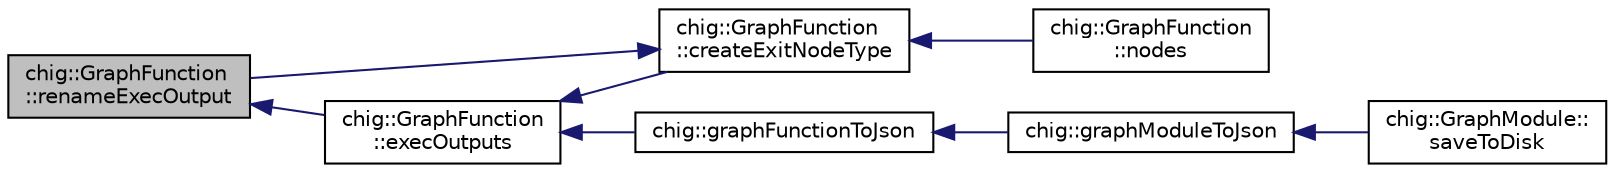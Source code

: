 digraph "chig::GraphFunction::renameExecOutput"
{
 // INTERACTIVE_SVG=YES
  edge [fontname="Helvetica",fontsize="10",labelfontname="Helvetica",labelfontsize="10"];
  node [fontname="Helvetica",fontsize="10",shape=record];
  rankdir="LR";
  Node743 [label="chig::GraphFunction\l::renameExecOutput",height=0.2,width=0.4,color="black", fillcolor="grey75", style="filled", fontcolor="black"];
  Node743 -> Node744 [dir="back",color="midnightblue",fontsize="10",style="solid",fontname="Helvetica"];
  Node744 [label="chig::GraphFunction\l::execOutputs",height=0.2,width=0.4,color="black", fillcolor="white", style="filled",URL="$structchig_1_1GraphFunction.html#ae155f716b072ef5f8e3ba064ae7ef8c0",tooltip="Get the function exec outputs. "];
  Node744 -> Node745 [dir="back",color="midnightblue",fontsize="10",style="solid",fontname="Helvetica"];
  Node745 [label="chig::GraphFunction\l::createExitNodeType",height=0.2,width=0.4,color="black", fillcolor="white", style="filled",URL="$structchig_1_1GraphFunction.html#ac7c52122fef0c74d9d0ee04af9a741c4",tooltip="Create a fresh NodeType for an exit. "];
  Node745 -> Node746 [dir="back",color="midnightblue",fontsize="10",style="solid",fontname="Helvetica"];
  Node746 [label="chig::GraphFunction\l::nodes",height=0.2,width=0.4,color="black", fillcolor="white", style="filled",URL="$structchig_1_1GraphFunction.html#aed770126edca8a167de5e44582e646de"];
  Node745 -> Node743 [dir="back",color="midnightblue",fontsize="10",style="solid",fontname="Helvetica"];
  Node744 -> Node747 [dir="back",color="midnightblue",fontsize="10",style="solid",fontname="Helvetica"];
  Node747 [label="chig::graphFunctionToJson",height=0.2,width=0.4,color="black", fillcolor="white", style="filled",URL="$namespacechig.html#ad0fd9448ab1cd1d73351fad5967a7b9b",tooltip="Serialize a GraphFunction to json. "];
  Node747 -> Node748 [dir="back",color="midnightblue",fontsize="10",style="solid",fontname="Helvetica"];
  Node748 [label="chig::graphModuleToJson",height=0.2,width=0.4,color="black", fillcolor="white", style="filled",URL="$namespacechig.html#aaef3bb08f472ae32b2d3b292e69a007a",tooltip="Serialize a JsonModule to json. "];
  Node748 -> Node749 [dir="back",color="midnightblue",fontsize="10",style="solid",fontname="Helvetica"];
  Node749 [label="chig::GraphModule::\lsaveToDisk",height=0.2,width=0.4,color="black", fillcolor="white", style="filled",URL="$structchig_1_1GraphModule.html#accb1a64da697a29e28d78a9a09bd52ff",tooltip="Serialize to disk in the context. "];
}
